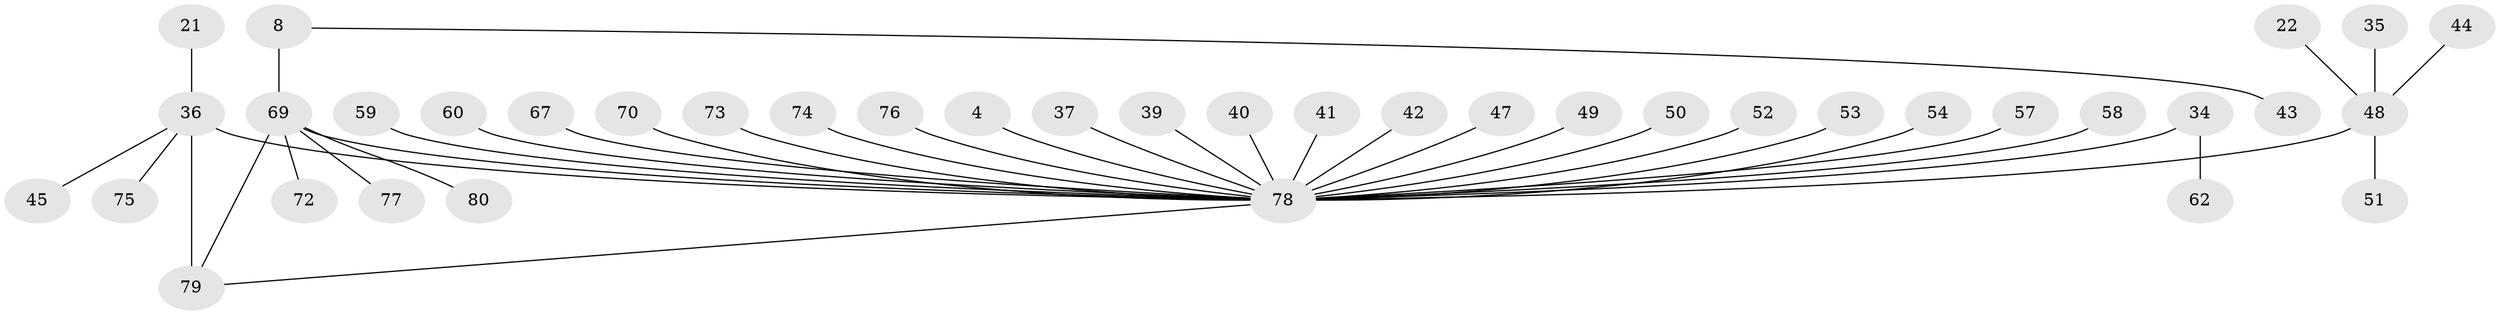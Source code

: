 // original degree distribution, {9: 0.0125, 5: 0.0375, 12: 0.025, 3: 0.075, 10: 0.0125, 7: 0.0125, 4: 0.025, 8: 0.0375, 11: 0.0125, 6: 0.05, 1: 0.6, 2: 0.1}
// Generated by graph-tools (version 1.1) at 2025/54/03/09/25 04:54:11]
// undirected, 40 vertices, 41 edges
graph export_dot {
graph [start="1"]
  node [color=gray90,style=filled];
  4 [super="+2"];
  8 [super="+7"];
  21;
  22;
  34 [super="+11"];
  35;
  36 [super="+20"];
  37;
  39;
  40;
  41 [super="+31"];
  42;
  43;
  44;
  45;
  47;
  48 [super="+14"];
  49;
  50;
  51;
  52;
  53;
  54;
  57;
  58;
  59;
  60;
  62;
  67 [super="+56"];
  69 [super="+6+26+38+63"];
  70;
  72;
  73 [super="+29+61"];
  74;
  75;
  76 [super="+30"];
  77;
  78 [super="+55+71+12+66+24+27+32"];
  79 [super="+68"];
  80;
  4 -- 78 [weight=6];
  8 -- 43;
  8 -- 69 [weight=4];
  21 -- 36;
  22 -- 48;
  34 -- 62;
  34 -- 78 [weight=6];
  35 -- 48;
  36 -- 75;
  36 -- 45;
  36 -- 78 [weight=2];
  36 -- 79 [weight=4];
  37 -- 78;
  39 -- 78;
  40 -- 78;
  41 -- 78;
  42 -- 78;
  44 -- 48;
  47 -- 78;
  48 -- 78 [weight=6];
  48 -- 51;
  49 -- 78 [weight=2];
  50 -- 78;
  52 -- 78;
  53 -- 78;
  54 -- 78;
  57 -- 78;
  58 -- 78;
  59 -- 78;
  60 -- 78;
  67 -- 78;
  69 -- 72;
  69 -- 77;
  69 -- 78 [weight=3];
  69 -- 80;
  69 -- 79;
  70 -- 78;
  73 -- 78;
  74 -- 78;
  76 -- 78 [weight=2];
  78 -- 79;
}

